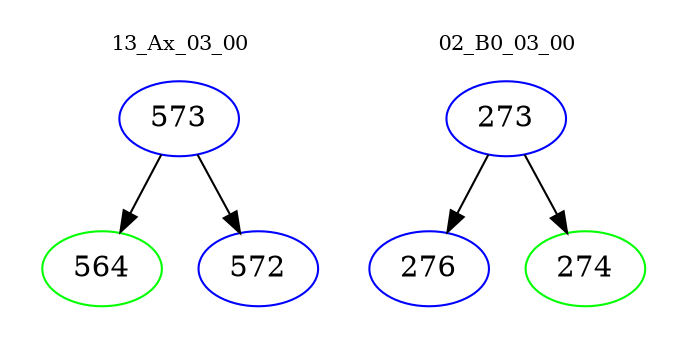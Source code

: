 digraph{
subgraph cluster_0 {
color = white
label = "13_Ax_03_00";
fontsize=10;
T0_573 [label="573", color="blue"]
T0_573 -> T0_564 [color="black"]
T0_564 [label="564", color="green"]
T0_573 -> T0_572 [color="black"]
T0_572 [label="572", color="blue"]
}
subgraph cluster_1 {
color = white
label = "02_B0_03_00";
fontsize=10;
T1_273 [label="273", color="blue"]
T1_273 -> T1_276 [color="black"]
T1_276 [label="276", color="blue"]
T1_273 -> T1_274 [color="black"]
T1_274 [label="274", color="green"]
}
}
